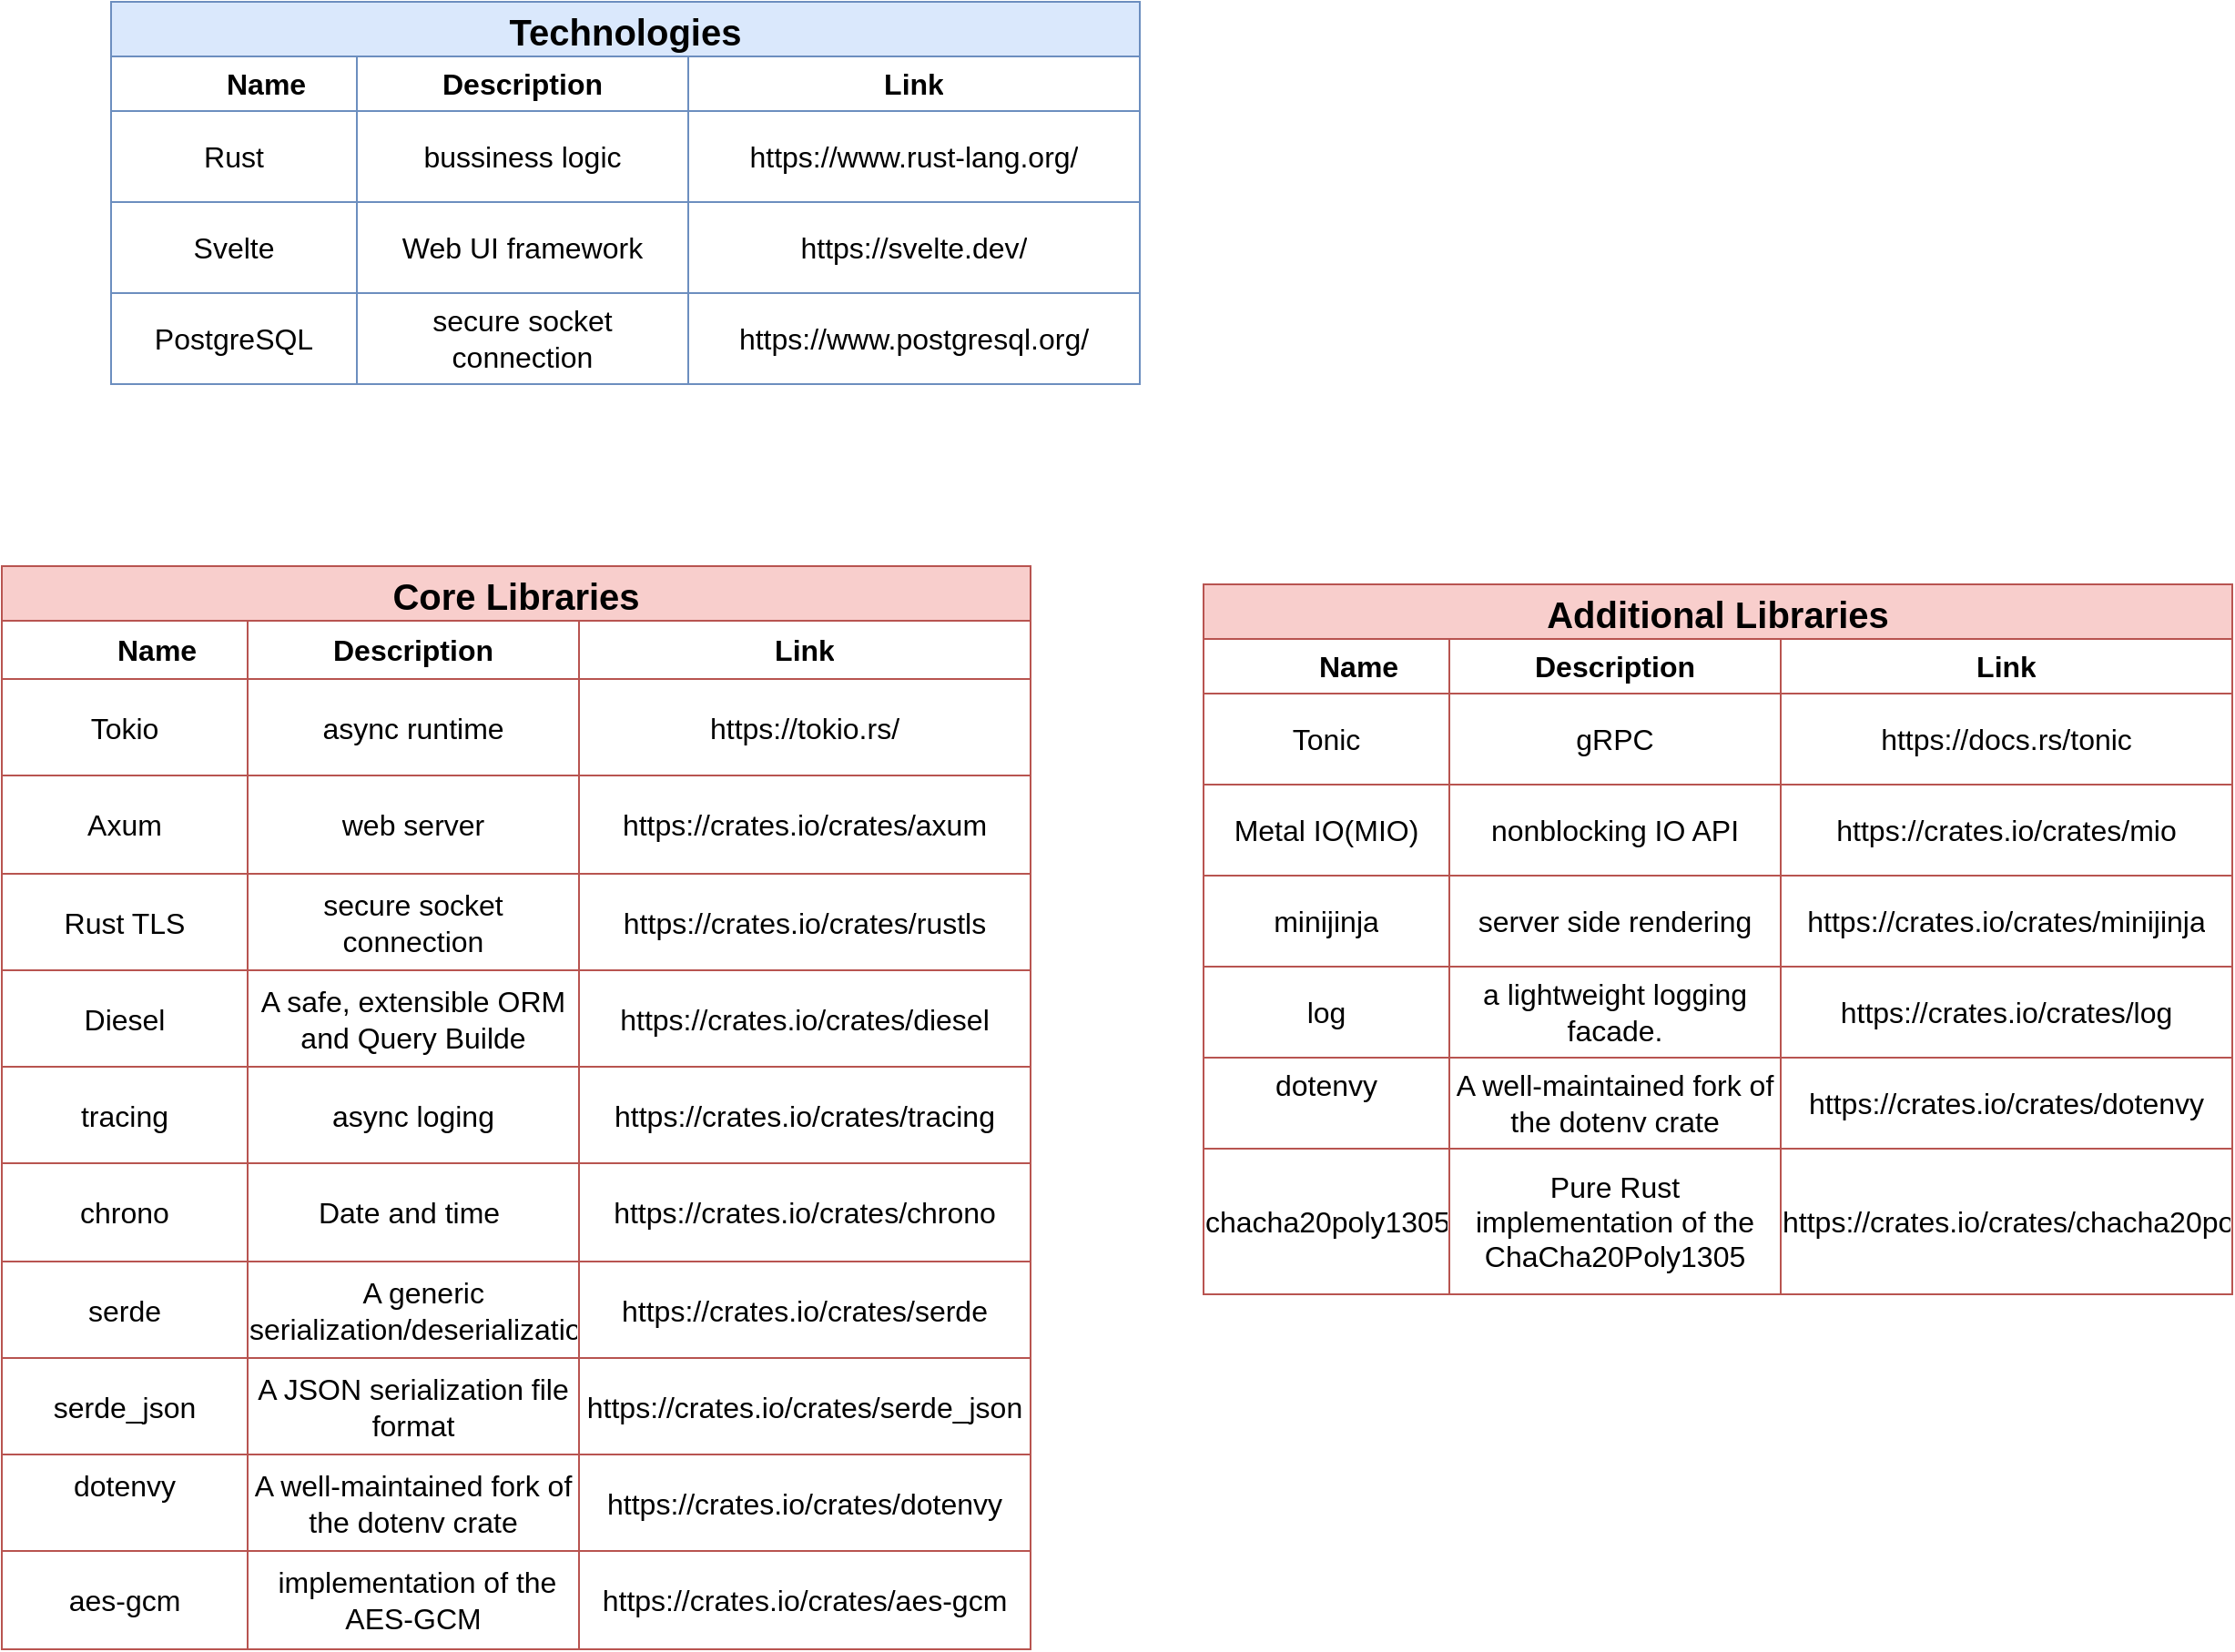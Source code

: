 <mxfile version="24.7.17">
  <diagram name="Page-1" id="006dorDLXeMMCW9NQxkb">
    <mxGraphModel dx="1238" dy="828" grid="1" gridSize="10" guides="1" tooltips="1" connect="1" arrows="1" fold="1" page="1" pageScale="1" pageWidth="827" pageHeight="1169" math="0" shadow="0">
      <root>
        <mxCell id="0" />
        <mxCell id="1" parent="0" />
        <mxCell id="2-FXVYfqP4EHlX_KdQg7-1" value="Core Libraries" style="shape=table;startSize=30;container=1;collapsible=0;childLayout=tableLayout;strokeColor=#b85450;fontSize=20;fontStyle=1;fillColor=#f8cecc;" parent="1" vertex="1">
          <mxGeometry x="60" y="370" width="565" height="595" as="geometry" />
        </mxCell>
        <mxCell id="2-FXVYfqP4EHlX_KdQg7-2" value="" style="shape=tableRow;horizontal=0;startSize=0;swimlaneHead=0;swimlaneBody=0;strokeColor=inherit;top=0;left=0;bottom=0;right=0;collapsible=0;dropTarget=0;fillColor=none;points=[[0,0.5],[1,0.5]];portConstraint=eastwest;fontSize=16;" parent="2-FXVYfqP4EHlX_KdQg7-1" vertex="1">
          <mxGeometry y="30" width="565" height="32" as="geometry" />
        </mxCell>
        <mxCell id="2-FXVYfqP4EHlX_KdQg7-3" value="&lt;span style=&quot;white-space: pre;&quot;&gt;&#x9;&lt;/span&gt;Name" style="shape=partialRectangle;html=1;whiteSpace=wrap;connectable=0;strokeColor=inherit;overflow=hidden;fillColor=none;top=0;left=0;bottom=0;right=0;pointerEvents=1;fontSize=16;fontStyle=1" parent="2-FXVYfqP4EHlX_KdQg7-2" vertex="1">
          <mxGeometry width="135" height="32" as="geometry">
            <mxRectangle width="135" height="32" as="alternateBounds" />
          </mxGeometry>
        </mxCell>
        <mxCell id="2-FXVYfqP4EHlX_KdQg7-4" value="Description" style="shape=partialRectangle;html=1;whiteSpace=wrap;connectable=0;strokeColor=inherit;overflow=hidden;fillColor=none;top=0;left=0;bottom=0;right=0;pointerEvents=1;fontSize=16;fontStyle=1" parent="2-FXVYfqP4EHlX_KdQg7-2" vertex="1">
          <mxGeometry x="135" width="182" height="32" as="geometry">
            <mxRectangle width="182" height="32" as="alternateBounds" />
          </mxGeometry>
        </mxCell>
        <mxCell id="2-FXVYfqP4EHlX_KdQg7-5" value="Link" style="shape=partialRectangle;html=1;whiteSpace=wrap;connectable=0;strokeColor=inherit;overflow=hidden;fillColor=none;top=0;left=0;bottom=0;right=0;pointerEvents=1;fontSize=16;fontStyle=1" parent="2-FXVYfqP4EHlX_KdQg7-2" vertex="1">
          <mxGeometry x="317" width="248" height="32" as="geometry">
            <mxRectangle width="248" height="32" as="alternateBounds" />
          </mxGeometry>
        </mxCell>
        <mxCell id="2-FXVYfqP4EHlX_KdQg7-6" value="" style="shape=tableRow;horizontal=0;startSize=0;swimlaneHead=0;swimlaneBody=0;strokeColor=inherit;top=0;left=0;bottom=0;right=0;collapsible=0;dropTarget=0;fillColor=none;points=[[0,0.5],[1,0.5]];portConstraint=eastwest;fontSize=16;" parent="2-FXVYfqP4EHlX_KdQg7-1" vertex="1">
          <mxGeometry y="62" width="565" height="53" as="geometry" />
        </mxCell>
        <mxCell id="2-FXVYfqP4EHlX_KdQg7-7" value="Tokio" style="shape=partialRectangle;html=1;whiteSpace=wrap;connectable=0;strokeColor=inherit;overflow=hidden;fillColor=none;top=0;left=0;bottom=0;right=0;pointerEvents=1;fontSize=16;" parent="2-FXVYfqP4EHlX_KdQg7-6" vertex="1">
          <mxGeometry width="135" height="53" as="geometry">
            <mxRectangle width="135" height="53" as="alternateBounds" />
          </mxGeometry>
        </mxCell>
        <mxCell id="2-FXVYfqP4EHlX_KdQg7-8" value="async runtime" style="shape=partialRectangle;html=1;whiteSpace=wrap;connectable=0;strokeColor=inherit;overflow=hidden;fillColor=none;top=0;left=0;bottom=0;right=0;pointerEvents=1;fontSize=16;" parent="2-FXVYfqP4EHlX_KdQg7-6" vertex="1">
          <mxGeometry x="135" width="182" height="53" as="geometry">
            <mxRectangle width="182" height="53" as="alternateBounds" />
          </mxGeometry>
        </mxCell>
        <mxCell id="2-FXVYfqP4EHlX_KdQg7-9" value="https://tokio.rs/" style="shape=partialRectangle;html=1;whiteSpace=wrap;connectable=0;strokeColor=inherit;overflow=hidden;fillColor=none;top=0;left=0;bottom=0;right=0;pointerEvents=1;fontSize=16;" parent="2-FXVYfqP4EHlX_KdQg7-6" vertex="1">
          <mxGeometry x="317" width="248" height="53" as="geometry">
            <mxRectangle width="248" height="53" as="alternateBounds" />
          </mxGeometry>
        </mxCell>
        <mxCell id="2-FXVYfqP4EHlX_KdQg7-10" value="" style="shape=tableRow;horizontal=0;startSize=0;swimlaneHead=0;swimlaneBody=0;strokeColor=inherit;top=0;left=0;bottom=0;right=0;collapsible=0;dropTarget=0;fillColor=none;points=[[0,0.5],[1,0.5]];portConstraint=eastwest;fontSize=16;" parent="2-FXVYfqP4EHlX_KdQg7-1" vertex="1">
          <mxGeometry y="115" width="565" height="54" as="geometry" />
        </mxCell>
        <mxCell id="2-FXVYfqP4EHlX_KdQg7-11" value="Axum" style="shape=partialRectangle;html=1;whiteSpace=wrap;connectable=0;strokeColor=inherit;overflow=hidden;fillColor=none;top=0;left=0;bottom=0;right=0;pointerEvents=1;fontSize=16;" parent="2-FXVYfqP4EHlX_KdQg7-10" vertex="1">
          <mxGeometry width="135" height="54" as="geometry">
            <mxRectangle width="135" height="54" as="alternateBounds" />
          </mxGeometry>
        </mxCell>
        <mxCell id="2-FXVYfqP4EHlX_KdQg7-12" value="web server" style="shape=partialRectangle;html=1;whiteSpace=wrap;connectable=0;strokeColor=inherit;overflow=hidden;fillColor=none;top=0;left=0;bottom=0;right=0;pointerEvents=1;fontSize=16;" parent="2-FXVYfqP4EHlX_KdQg7-10" vertex="1">
          <mxGeometry x="135" width="182" height="54" as="geometry">
            <mxRectangle width="182" height="54" as="alternateBounds" />
          </mxGeometry>
        </mxCell>
        <mxCell id="2-FXVYfqP4EHlX_KdQg7-13" value="https://crates.io/crates/axum" style="shape=partialRectangle;html=1;whiteSpace=wrap;connectable=0;strokeColor=inherit;overflow=hidden;fillColor=none;top=0;left=0;bottom=0;right=0;pointerEvents=1;fontSize=16;" parent="2-FXVYfqP4EHlX_KdQg7-10" vertex="1">
          <mxGeometry x="317" width="248" height="54" as="geometry">
            <mxRectangle width="248" height="54" as="alternateBounds" />
          </mxGeometry>
        </mxCell>
        <mxCell id="2-FXVYfqP4EHlX_KdQg7-14" value="" style="shape=tableRow;horizontal=0;startSize=0;swimlaneHead=0;swimlaneBody=0;strokeColor=inherit;top=0;left=0;bottom=0;right=0;collapsible=0;dropTarget=0;fillColor=none;points=[[0,0.5],[1,0.5]];portConstraint=eastwest;fontSize=16;" parent="2-FXVYfqP4EHlX_KdQg7-1" vertex="1">
          <mxGeometry y="169" width="565" height="53" as="geometry" />
        </mxCell>
        <mxCell id="2-FXVYfqP4EHlX_KdQg7-15" value="Rust TLS" style="shape=partialRectangle;html=1;whiteSpace=wrap;connectable=0;strokeColor=inherit;overflow=hidden;fillColor=none;top=0;left=0;bottom=0;right=0;pointerEvents=1;fontSize=16;" parent="2-FXVYfqP4EHlX_KdQg7-14" vertex="1">
          <mxGeometry width="135" height="53" as="geometry">
            <mxRectangle width="135" height="53" as="alternateBounds" />
          </mxGeometry>
        </mxCell>
        <mxCell id="2-FXVYfqP4EHlX_KdQg7-16" value="secure socket connection" style="shape=partialRectangle;html=1;whiteSpace=wrap;connectable=0;strokeColor=inherit;overflow=hidden;fillColor=none;top=0;left=0;bottom=0;right=0;pointerEvents=1;fontSize=16;" parent="2-FXVYfqP4EHlX_KdQg7-14" vertex="1">
          <mxGeometry x="135" width="182" height="53" as="geometry">
            <mxRectangle width="182" height="53" as="alternateBounds" />
          </mxGeometry>
        </mxCell>
        <mxCell id="2-FXVYfqP4EHlX_KdQg7-17" value="https://crates.io/crates/rustls" style="shape=partialRectangle;html=1;whiteSpace=wrap;connectable=0;strokeColor=inherit;overflow=hidden;fillColor=none;top=0;left=0;bottom=0;right=0;pointerEvents=1;fontSize=16;" parent="2-FXVYfqP4EHlX_KdQg7-14" vertex="1">
          <mxGeometry x="317" width="248" height="53" as="geometry">
            <mxRectangle width="248" height="53" as="alternateBounds" />
          </mxGeometry>
        </mxCell>
        <mxCell id="2-FXVYfqP4EHlX_KdQg7-18" value="" style="shape=tableRow;horizontal=0;startSize=0;swimlaneHead=0;swimlaneBody=0;strokeColor=inherit;top=0;left=0;bottom=0;right=0;collapsible=0;dropTarget=0;fillColor=none;points=[[0,0.5],[1,0.5]];portConstraint=eastwest;fontSize=16;" parent="2-FXVYfqP4EHlX_KdQg7-1" vertex="1">
          <mxGeometry y="222" width="565" height="53" as="geometry" />
        </mxCell>
        <mxCell id="2-FXVYfqP4EHlX_KdQg7-19" value="Diesel" style="shape=partialRectangle;html=1;whiteSpace=wrap;connectable=0;strokeColor=inherit;overflow=hidden;fillColor=none;top=0;left=0;bottom=0;right=0;pointerEvents=1;fontSize=16;" parent="2-FXVYfqP4EHlX_KdQg7-18" vertex="1">
          <mxGeometry width="135" height="53" as="geometry">
            <mxRectangle width="135" height="53" as="alternateBounds" />
          </mxGeometry>
        </mxCell>
        <mxCell id="2-FXVYfqP4EHlX_KdQg7-20" value="A safe, extensible ORM and Query Builde" style="shape=partialRectangle;html=1;whiteSpace=wrap;connectable=0;strokeColor=inherit;overflow=hidden;fillColor=none;top=0;left=0;bottom=0;right=0;pointerEvents=1;fontSize=16;" parent="2-FXVYfqP4EHlX_KdQg7-18" vertex="1">
          <mxGeometry x="135" width="182" height="53" as="geometry">
            <mxRectangle width="182" height="53" as="alternateBounds" />
          </mxGeometry>
        </mxCell>
        <mxCell id="2-FXVYfqP4EHlX_KdQg7-21" value="https://crates.io/crates/diesel" style="shape=partialRectangle;html=1;whiteSpace=wrap;connectable=0;strokeColor=inherit;overflow=hidden;fillColor=none;top=0;left=0;bottom=0;right=0;pointerEvents=1;fontSize=16;" parent="2-FXVYfqP4EHlX_KdQg7-18" vertex="1">
          <mxGeometry x="317" width="248" height="53" as="geometry">
            <mxRectangle width="248" height="53" as="alternateBounds" />
          </mxGeometry>
        </mxCell>
        <mxCell id="2-FXVYfqP4EHlX_KdQg7-22" value="" style="shape=tableRow;horizontal=0;startSize=0;swimlaneHead=0;swimlaneBody=0;strokeColor=inherit;top=0;left=0;bottom=0;right=0;collapsible=0;dropTarget=0;fillColor=none;points=[[0,0.5],[1,0.5]];portConstraint=eastwest;fontSize=16;" parent="2-FXVYfqP4EHlX_KdQg7-1" vertex="1">
          <mxGeometry y="275" width="565" height="53" as="geometry" />
        </mxCell>
        <mxCell id="2-FXVYfqP4EHlX_KdQg7-23" value="&lt;span class=&quot;hljs-attr&quot;&gt;tracing&lt;/span&gt;" style="shape=partialRectangle;html=1;whiteSpace=wrap;connectable=0;strokeColor=inherit;overflow=hidden;fillColor=none;top=0;left=0;bottom=0;right=0;pointerEvents=1;fontSize=16;" parent="2-FXVYfqP4EHlX_KdQg7-22" vertex="1">
          <mxGeometry width="135" height="53" as="geometry">
            <mxRectangle width="135" height="53" as="alternateBounds" />
          </mxGeometry>
        </mxCell>
        <mxCell id="2-FXVYfqP4EHlX_KdQg7-24" value="async loging" style="shape=partialRectangle;html=1;whiteSpace=wrap;connectable=0;strokeColor=inherit;overflow=hidden;fillColor=none;top=0;left=0;bottom=0;right=0;pointerEvents=1;fontSize=16;" parent="2-FXVYfqP4EHlX_KdQg7-22" vertex="1">
          <mxGeometry x="135" width="182" height="53" as="geometry">
            <mxRectangle width="182" height="53" as="alternateBounds" />
          </mxGeometry>
        </mxCell>
        <mxCell id="2-FXVYfqP4EHlX_KdQg7-25" value="https://crates.io/crates/tracing" style="shape=partialRectangle;html=1;whiteSpace=wrap;connectable=0;strokeColor=inherit;overflow=hidden;fillColor=none;top=0;left=0;bottom=0;right=0;pointerEvents=1;fontSize=16;" parent="2-FXVYfqP4EHlX_KdQg7-22" vertex="1">
          <mxGeometry x="317" width="248" height="53" as="geometry">
            <mxRectangle width="248" height="53" as="alternateBounds" />
          </mxGeometry>
        </mxCell>
        <mxCell id="2-FXVYfqP4EHlX_KdQg7-26" value="" style="shape=tableRow;horizontal=0;startSize=0;swimlaneHead=0;swimlaneBody=0;strokeColor=inherit;top=0;left=0;bottom=0;right=0;collapsible=0;dropTarget=0;fillColor=none;points=[[0,0.5],[1,0.5]];portConstraint=eastwest;fontSize=16;" parent="2-FXVYfqP4EHlX_KdQg7-1" vertex="1">
          <mxGeometry y="328" width="565" height="54" as="geometry" />
        </mxCell>
        <mxCell id="2-FXVYfqP4EHlX_KdQg7-27" value="chrono" style="shape=partialRectangle;html=1;whiteSpace=wrap;connectable=0;strokeColor=inherit;overflow=hidden;fillColor=none;top=0;left=0;bottom=0;right=0;pointerEvents=1;fontSize=16;" parent="2-FXVYfqP4EHlX_KdQg7-26" vertex="1">
          <mxGeometry width="135" height="54" as="geometry">
            <mxRectangle width="135" height="54" as="alternateBounds" />
          </mxGeometry>
        </mxCell>
        <mxCell id="2-FXVYfqP4EHlX_KdQg7-28" value="Date and time&amp;nbsp;" style="shape=partialRectangle;html=1;whiteSpace=wrap;connectable=0;strokeColor=inherit;overflow=hidden;fillColor=none;top=0;left=0;bottom=0;right=0;pointerEvents=1;fontSize=16;" parent="2-FXVYfqP4EHlX_KdQg7-26" vertex="1">
          <mxGeometry x="135" width="182" height="54" as="geometry">
            <mxRectangle width="182" height="54" as="alternateBounds" />
          </mxGeometry>
        </mxCell>
        <mxCell id="2-FXVYfqP4EHlX_KdQg7-29" value="https://crates.io/crates/chrono" style="shape=partialRectangle;html=1;whiteSpace=wrap;connectable=0;strokeColor=inherit;overflow=hidden;fillColor=none;top=0;left=0;bottom=0;right=0;pointerEvents=1;fontSize=16;" parent="2-FXVYfqP4EHlX_KdQg7-26" vertex="1">
          <mxGeometry x="317" width="248" height="54" as="geometry">
            <mxRectangle width="248" height="54" as="alternateBounds" />
          </mxGeometry>
        </mxCell>
        <mxCell id="2-FXVYfqP4EHlX_KdQg7-30" value="" style="shape=tableRow;horizontal=0;startSize=0;swimlaneHead=0;swimlaneBody=0;strokeColor=inherit;top=0;left=0;bottom=0;right=0;collapsible=0;dropTarget=0;fillColor=none;points=[[0,0.5],[1,0.5]];portConstraint=eastwest;fontSize=16;" parent="2-FXVYfqP4EHlX_KdQg7-1" vertex="1">
          <mxGeometry y="382" width="565" height="53" as="geometry" />
        </mxCell>
        <mxCell id="2-FXVYfqP4EHlX_KdQg7-31" value="serde" style="shape=partialRectangle;html=1;whiteSpace=wrap;connectable=0;strokeColor=inherit;overflow=hidden;fillColor=none;top=0;left=0;bottom=0;right=0;pointerEvents=1;fontSize=16;" parent="2-FXVYfqP4EHlX_KdQg7-30" vertex="1">
          <mxGeometry width="135" height="53" as="geometry">
            <mxRectangle width="135" height="53" as="alternateBounds" />
          </mxGeometry>
        </mxCell>
        <mxCell id="2-FXVYfqP4EHlX_KdQg7-32" value="A generic serialization/deserialization" style="shape=partialRectangle;html=1;whiteSpace=wrap;connectable=0;strokeColor=inherit;overflow=hidden;fillColor=none;top=0;left=0;bottom=0;right=0;pointerEvents=1;fontSize=16;" parent="2-FXVYfqP4EHlX_KdQg7-30" vertex="1">
          <mxGeometry x="135" width="182" height="53" as="geometry">
            <mxRectangle width="182" height="53" as="alternateBounds" />
          </mxGeometry>
        </mxCell>
        <mxCell id="2-FXVYfqP4EHlX_KdQg7-33" value="https://crates.io/crates/serde" style="shape=partialRectangle;html=1;whiteSpace=wrap;connectable=0;strokeColor=inherit;overflow=hidden;fillColor=none;top=0;left=0;bottom=0;right=0;pointerEvents=1;fontSize=16;" parent="2-FXVYfqP4EHlX_KdQg7-30" vertex="1">
          <mxGeometry x="317" width="248" height="53" as="geometry">
            <mxRectangle width="248" height="53" as="alternateBounds" />
          </mxGeometry>
        </mxCell>
        <mxCell id="2-FXVYfqP4EHlX_KdQg7-34" value="" style="shape=tableRow;horizontal=0;startSize=0;swimlaneHead=0;swimlaneBody=0;strokeColor=inherit;top=0;left=0;bottom=0;right=0;collapsible=0;dropTarget=0;fillColor=none;points=[[0,0.5],[1,0.5]];portConstraint=eastwest;fontSize=16;" parent="2-FXVYfqP4EHlX_KdQg7-1" vertex="1">
          <mxGeometry y="435" width="565" height="53" as="geometry" />
        </mxCell>
        <mxCell id="2-FXVYfqP4EHlX_KdQg7-35" value="serde_json" style="shape=partialRectangle;html=1;whiteSpace=wrap;connectable=0;strokeColor=inherit;overflow=hidden;fillColor=none;top=0;left=0;bottom=0;right=0;pointerEvents=1;fontSize=16;" parent="2-FXVYfqP4EHlX_KdQg7-34" vertex="1">
          <mxGeometry width="135" height="53" as="geometry">
            <mxRectangle width="135" height="53" as="alternateBounds" />
          </mxGeometry>
        </mxCell>
        <mxCell id="2-FXVYfqP4EHlX_KdQg7-36" value="A JSON serialization file format" style="shape=partialRectangle;html=1;whiteSpace=wrap;connectable=0;strokeColor=inherit;overflow=hidden;fillColor=none;top=0;left=0;bottom=0;right=0;pointerEvents=1;fontSize=16;" parent="2-FXVYfqP4EHlX_KdQg7-34" vertex="1">
          <mxGeometry x="135" width="182" height="53" as="geometry">
            <mxRectangle width="182" height="53" as="alternateBounds" />
          </mxGeometry>
        </mxCell>
        <mxCell id="2-FXVYfqP4EHlX_KdQg7-37" value="https://crates.io/crates/serde_json" style="shape=partialRectangle;html=1;whiteSpace=wrap;connectable=0;strokeColor=inherit;overflow=hidden;fillColor=none;top=0;left=0;bottom=0;right=0;pointerEvents=1;fontSize=16;" parent="2-FXVYfqP4EHlX_KdQg7-34" vertex="1">
          <mxGeometry x="317" width="248" height="53" as="geometry">
            <mxRectangle width="248" height="53" as="alternateBounds" />
          </mxGeometry>
        </mxCell>
        <mxCell id="2-FXVYfqP4EHlX_KdQg7-38" value="" style="shape=tableRow;horizontal=0;startSize=0;swimlaneHead=0;swimlaneBody=0;strokeColor=inherit;top=0;left=0;bottom=0;right=0;collapsible=0;dropTarget=0;fillColor=none;points=[[0,0.5],[1,0.5]];portConstraint=eastwest;fontSize=16;" parent="2-FXVYfqP4EHlX_KdQg7-1" vertex="1">
          <mxGeometry y="488" width="565" height="53" as="geometry" />
        </mxCell>
        <mxCell id="2-FXVYfqP4EHlX_KdQg7-39" value="&lt;div&gt;dotenvy&lt;/div&gt;&lt;div&gt;&lt;br&gt;&lt;/div&gt;" style="shape=partialRectangle;html=1;whiteSpace=wrap;connectable=0;strokeColor=inherit;overflow=hidden;fillColor=none;top=0;left=0;bottom=0;right=0;pointerEvents=1;fontSize=16;" parent="2-FXVYfqP4EHlX_KdQg7-38" vertex="1">
          <mxGeometry width="135" height="53" as="geometry">
            <mxRectangle width="135" height="53" as="alternateBounds" />
          </mxGeometry>
        </mxCell>
        <mxCell id="2-FXVYfqP4EHlX_KdQg7-40" value="A well-maintained fork of the dotenv crate" style="shape=partialRectangle;html=1;whiteSpace=wrap;connectable=0;strokeColor=inherit;overflow=hidden;fillColor=none;top=0;left=0;bottom=0;right=0;pointerEvents=1;fontSize=16;" parent="2-FXVYfqP4EHlX_KdQg7-38" vertex="1">
          <mxGeometry x="135" width="182" height="53" as="geometry">
            <mxRectangle width="182" height="53" as="alternateBounds" />
          </mxGeometry>
        </mxCell>
        <mxCell id="2-FXVYfqP4EHlX_KdQg7-41" value="https://crates.io/crates/dotenvy" style="shape=partialRectangle;html=1;whiteSpace=wrap;connectable=0;strokeColor=inherit;overflow=hidden;fillColor=none;top=0;left=0;bottom=0;right=0;pointerEvents=1;fontSize=16;" parent="2-FXVYfqP4EHlX_KdQg7-38" vertex="1">
          <mxGeometry x="317" width="248" height="53" as="geometry">
            <mxRectangle width="248" height="53" as="alternateBounds" />
          </mxGeometry>
        </mxCell>
        <mxCell id="2-FXVYfqP4EHlX_KdQg7-42" value="" style="shape=tableRow;horizontal=0;startSize=0;swimlaneHead=0;swimlaneBody=0;strokeColor=inherit;top=0;left=0;bottom=0;right=0;collapsible=0;dropTarget=0;fillColor=none;points=[[0,0.5],[1,0.5]];portConstraint=eastwest;fontSize=16;" parent="2-FXVYfqP4EHlX_KdQg7-1" vertex="1">
          <mxGeometry y="541" width="565" height="54" as="geometry" />
        </mxCell>
        <mxCell id="2-FXVYfqP4EHlX_KdQg7-43" value="&lt;div&gt;aes-gcm&lt;br&gt;&lt;/div&gt;" style="shape=partialRectangle;html=1;whiteSpace=wrap;connectable=0;strokeColor=inherit;overflow=hidden;fillColor=none;top=0;left=0;bottom=0;right=0;pointerEvents=1;fontSize=16;" parent="2-FXVYfqP4EHlX_KdQg7-42" vertex="1">
          <mxGeometry width="135" height="54" as="geometry">
            <mxRectangle width="135" height="54" as="alternateBounds" />
          </mxGeometry>
        </mxCell>
        <mxCell id="2-FXVYfqP4EHlX_KdQg7-44" value="&amp;nbsp;implementation of the AES-GCM" style="shape=partialRectangle;html=1;whiteSpace=wrap;connectable=0;strokeColor=inherit;overflow=hidden;fillColor=none;top=0;left=0;bottom=0;right=0;pointerEvents=1;fontSize=16;" parent="2-FXVYfqP4EHlX_KdQg7-42" vertex="1">
          <mxGeometry x="135" width="182" height="54" as="geometry">
            <mxRectangle width="182" height="54" as="alternateBounds" />
          </mxGeometry>
        </mxCell>
        <mxCell id="2-FXVYfqP4EHlX_KdQg7-45" value="https://crates.io/crates/aes-gcm" style="shape=partialRectangle;html=1;whiteSpace=wrap;connectable=0;strokeColor=inherit;overflow=hidden;fillColor=none;top=0;left=0;bottom=0;right=0;pointerEvents=1;fontSize=16;" parent="2-FXVYfqP4EHlX_KdQg7-42" vertex="1">
          <mxGeometry x="317" width="248" height="54" as="geometry">
            <mxRectangle width="248" height="54" as="alternateBounds" />
          </mxGeometry>
        </mxCell>
        <mxCell id="2-FXVYfqP4EHlX_KdQg7-46" value="Technologies" style="shape=table;startSize=30;container=1;collapsible=0;childLayout=tableLayout;strokeColor=#6c8ebf;fontSize=20;fontStyle=1;fillColor=#dae8fc;" parent="1" vertex="1">
          <mxGeometry x="120" y="60" width="565" height="210" as="geometry" />
        </mxCell>
        <mxCell id="2-FXVYfqP4EHlX_KdQg7-47" value="" style="shape=tableRow;horizontal=0;startSize=0;swimlaneHead=0;swimlaneBody=0;strokeColor=inherit;top=0;left=0;bottom=0;right=0;collapsible=0;dropTarget=0;fillColor=none;points=[[0,0.5],[1,0.5]];portConstraint=eastwest;fontSize=16;" parent="2-FXVYfqP4EHlX_KdQg7-46" vertex="1">
          <mxGeometry y="30" width="565" height="30" as="geometry" />
        </mxCell>
        <mxCell id="2-FXVYfqP4EHlX_KdQg7-48" value="&lt;span style=&quot;white-space: pre;&quot;&gt;&#x9;&lt;/span&gt;Name" style="shape=partialRectangle;html=1;whiteSpace=wrap;connectable=0;strokeColor=inherit;overflow=hidden;fillColor=none;top=0;left=0;bottom=0;right=0;pointerEvents=1;fontSize=16;fontStyle=1" parent="2-FXVYfqP4EHlX_KdQg7-47" vertex="1">
          <mxGeometry width="135" height="30" as="geometry">
            <mxRectangle width="135" height="30" as="alternateBounds" />
          </mxGeometry>
        </mxCell>
        <mxCell id="2-FXVYfqP4EHlX_KdQg7-49" value="Description" style="shape=partialRectangle;html=1;whiteSpace=wrap;connectable=0;strokeColor=inherit;overflow=hidden;fillColor=none;top=0;left=0;bottom=0;right=0;pointerEvents=1;fontSize=16;fontStyle=1" parent="2-FXVYfqP4EHlX_KdQg7-47" vertex="1">
          <mxGeometry x="135" width="182" height="30" as="geometry">
            <mxRectangle width="182" height="30" as="alternateBounds" />
          </mxGeometry>
        </mxCell>
        <mxCell id="2-FXVYfqP4EHlX_KdQg7-50" value="Link" style="shape=partialRectangle;html=1;whiteSpace=wrap;connectable=0;strokeColor=inherit;overflow=hidden;fillColor=none;top=0;left=0;bottom=0;right=0;pointerEvents=1;fontSize=16;fontStyle=1" parent="2-FXVYfqP4EHlX_KdQg7-47" vertex="1">
          <mxGeometry x="317" width="248" height="30" as="geometry">
            <mxRectangle width="248" height="30" as="alternateBounds" />
          </mxGeometry>
        </mxCell>
        <mxCell id="2-FXVYfqP4EHlX_KdQg7-51" value="" style="shape=tableRow;horizontal=0;startSize=0;swimlaneHead=0;swimlaneBody=0;strokeColor=inherit;top=0;left=0;bottom=0;right=0;collapsible=0;dropTarget=0;fillColor=none;points=[[0,0.5],[1,0.5]];portConstraint=eastwest;fontSize=16;" parent="2-FXVYfqP4EHlX_KdQg7-46" vertex="1">
          <mxGeometry y="60" width="565" height="50" as="geometry" />
        </mxCell>
        <mxCell id="2-FXVYfqP4EHlX_KdQg7-52" value="Rust" style="shape=partialRectangle;html=1;whiteSpace=wrap;connectable=0;strokeColor=inherit;overflow=hidden;fillColor=none;top=0;left=0;bottom=0;right=0;pointerEvents=1;fontSize=16;" parent="2-FXVYfqP4EHlX_KdQg7-51" vertex="1">
          <mxGeometry width="135" height="50" as="geometry">
            <mxRectangle width="135" height="50" as="alternateBounds" />
          </mxGeometry>
        </mxCell>
        <mxCell id="2-FXVYfqP4EHlX_KdQg7-53" value="bussiness logic" style="shape=partialRectangle;html=1;whiteSpace=wrap;connectable=0;strokeColor=inherit;overflow=hidden;fillColor=none;top=0;left=0;bottom=0;right=0;pointerEvents=1;fontSize=16;" parent="2-FXVYfqP4EHlX_KdQg7-51" vertex="1">
          <mxGeometry x="135" width="182" height="50" as="geometry">
            <mxRectangle width="182" height="50" as="alternateBounds" />
          </mxGeometry>
        </mxCell>
        <mxCell id="2-FXVYfqP4EHlX_KdQg7-54" value="https://www.rust-lang.org/" style="shape=partialRectangle;html=1;whiteSpace=wrap;connectable=0;strokeColor=inherit;overflow=hidden;fillColor=none;top=0;left=0;bottom=0;right=0;pointerEvents=1;fontSize=16;" parent="2-FXVYfqP4EHlX_KdQg7-51" vertex="1">
          <mxGeometry x="317" width="248" height="50" as="geometry">
            <mxRectangle width="248" height="50" as="alternateBounds" />
          </mxGeometry>
        </mxCell>
        <mxCell id="2-FXVYfqP4EHlX_KdQg7-55" value="" style="shape=tableRow;horizontal=0;startSize=0;swimlaneHead=0;swimlaneBody=0;strokeColor=inherit;top=0;left=0;bottom=0;right=0;collapsible=0;dropTarget=0;fillColor=none;points=[[0,0.5],[1,0.5]];portConstraint=eastwest;fontSize=16;" parent="2-FXVYfqP4EHlX_KdQg7-46" vertex="1">
          <mxGeometry y="110" width="565" height="50" as="geometry" />
        </mxCell>
        <mxCell id="2-FXVYfqP4EHlX_KdQg7-56" value="Svelte" style="shape=partialRectangle;html=1;whiteSpace=wrap;connectable=0;strokeColor=inherit;overflow=hidden;fillColor=none;top=0;left=0;bottom=0;right=0;pointerEvents=1;fontSize=16;" parent="2-FXVYfqP4EHlX_KdQg7-55" vertex="1">
          <mxGeometry width="135" height="50" as="geometry">
            <mxRectangle width="135" height="50" as="alternateBounds" />
          </mxGeometry>
        </mxCell>
        <mxCell id="2-FXVYfqP4EHlX_KdQg7-57" value="Web UI framework" style="shape=partialRectangle;html=1;whiteSpace=wrap;connectable=0;strokeColor=inherit;overflow=hidden;fillColor=none;top=0;left=0;bottom=0;right=0;pointerEvents=1;fontSize=16;" parent="2-FXVYfqP4EHlX_KdQg7-55" vertex="1">
          <mxGeometry x="135" width="182" height="50" as="geometry">
            <mxRectangle width="182" height="50" as="alternateBounds" />
          </mxGeometry>
        </mxCell>
        <mxCell id="2-FXVYfqP4EHlX_KdQg7-58" value="https://svelte.dev/" style="shape=partialRectangle;html=1;whiteSpace=wrap;connectable=0;strokeColor=inherit;overflow=hidden;fillColor=none;top=0;left=0;bottom=0;right=0;pointerEvents=1;fontSize=16;" parent="2-FXVYfqP4EHlX_KdQg7-55" vertex="1">
          <mxGeometry x="317" width="248" height="50" as="geometry">
            <mxRectangle width="248" height="50" as="alternateBounds" />
          </mxGeometry>
        </mxCell>
        <mxCell id="2-FXVYfqP4EHlX_KdQg7-59" value="" style="shape=tableRow;horizontal=0;startSize=0;swimlaneHead=0;swimlaneBody=0;strokeColor=inherit;top=0;left=0;bottom=0;right=0;collapsible=0;dropTarget=0;fillColor=none;points=[[0,0.5],[1,0.5]];portConstraint=eastwest;fontSize=16;" parent="2-FXVYfqP4EHlX_KdQg7-46" vertex="1">
          <mxGeometry y="160" width="565" height="50" as="geometry" />
        </mxCell>
        <mxCell id="2-FXVYfqP4EHlX_KdQg7-60" value="PostgreSQL" style="shape=partialRectangle;html=1;whiteSpace=wrap;connectable=0;strokeColor=inherit;overflow=hidden;fillColor=none;top=0;left=0;bottom=0;right=0;pointerEvents=1;fontSize=16;" parent="2-FXVYfqP4EHlX_KdQg7-59" vertex="1">
          <mxGeometry width="135" height="50" as="geometry">
            <mxRectangle width="135" height="50" as="alternateBounds" />
          </mxGeometry>
        </mxCell>
        <mxCell id="2-FXVYfqP4EHlX_KdQg7-61" value="secure socket connection" style="shape=partialRectangle;html=1;whiteSpace=wrap;connectable=0;strokeColor=inherit;overflow=hidden;fillColor=none;top=0;left=0;bottom=0;right=0;pointerEvents=1;fontSize=16;" parent="2-FXVYfqP4EHlX_KdQg7-59" vertex="1">
          <mxGeometry x="135" width="182" height="50" as="geometry">
            <mxRectangle width="182" height="50" as="alternateBounds" />
          </mxGeometry>
        </mxCell>
        <mxCell id="2-FXVYfqP4EHlX_KdQg7-62" value="https://www.postgresql.org/" style="shape=partialRectangle;html=1;whiteSpace=wrap;connectable=0;strokeColor=inherit;overflow=hidden;fillColor=none;top=0;left=0;bottom=0;right=0;pointerEvents=1;fontSize=16;" parent="2-FXVYfqP4EHlX_KdQg7-59" vertex="1">
          <mxGeometry x="317" width="248" height="50" as="geometry">
            <mxRectangle width="248" height="50" as="alternateBounds" />
          </mxGeometry>
        </mxCell>
        <mxCell id="2-FXVYfqP4EHlX_KdQg7-63" value="Additional Libraries" style="shape=table;startSize=30;container=1;collapsible=0;childLayout=tableLayout;strokeColor=#b85450;fontSize=20;fontStyle=1;fillColor=#f8cecc;" parent="1" vertex="1">
          <mxGeometry x="720" y="380" width="565" height="390" as="geometry" />
        </mxCell>
        <mxCell id="2-FXVYfqP4EHlX_KdQg7-64" value="" style="shape=tableRow;horizontal=0;startSize=0;swimlaneHead=0;swimlaneBody=0;strokeColor=inherit;top=0;left=0;bottom=0;right=0;collapsible=0;dropTarget=0;fillColor=none;points=[[0,0.5],[1,0.5]];portConstraint=eastwest;fontSize=16;" parent="2-FXVYfqP4EHlX_KdQg7-63" vertex="1">
          <mxGeometry y="30" width="565" height="30" as="geometry" />
        </mxCell>
        <mxCell id="2-FXVYfqP4EHlX_KdQg7-65" value="&lt;span style=&quot;white-space: pre;&quot;&gt;&#x9;&lt;/span&gt;Name" style="shape=partialRectangle;html=1;whiteSpace=wrap;connectable=0;strokeColor=inherit;overflow=hidden;fillColor=none;top=0;left=0;bottom=0;right=0;pointerEvents=1;fontSize=16;fontStyle=1" parent="2-FXVYfqP4EHlX_KdQg7-64" vertex="1">
          <mxGeometry width="135" height="30" as="geometry">
            <mxRectangle width="135" height="30" as="alternateBounds" />
          </mxGeometry>
        </mxCell>
        <mxCell id="2-FXVYfqP4EHlX_KdQg7-66" value="Description" style="shape=partialRectangle;html=1;whiteSpace=wrap;connectable=0;strokeColor=inherit;overflow=hidden;fillColor=none;top=0;left=0;bottom=0;right=0;pointerEvents=1;fontSize=16;fontStyle=1" parent="2-FXVYfqP4EHlX_KdQg7-64" vertex="1">
          <mxGeometry x="135" width="182" height="30" as="geometry">
            <mxRectangle width="182" height="30" as="alternateBounds" />
          </mxGeometry>
        </mxCell>
        <mxCell id="2-FXVYfqP4EHlX_KdQg7-67" value="Link" style="shape=partialRectangle;html=1;whiteSpace=wrap;connectable=0;strokeColor=inherit;overflow=hidden;fillColor=none;top=0;left=0;bottom=0;right=0;pointerEvents=1;fontSize=16;fontStyle=1" parent="2-FXVYfqP4EHlX_KdQg7-64" vertex="1">
          <mxGeometry x="317" width="248" height="30" as="geometry">
            <mxRectangle width="248" height="30" as="alternateBounds" />
          </mxGeometry>
        </mxCell>
        <mxCell id="2-FXVYfqP4EHlX_KdQg7-68" value="" style="shape=tableRow;horizontal=0;startSize=0;swimlaneHead=0;swimlaneBody=0;strokeColor=inherit;top=0;left=0;bottom=0;right=0;collapsible=0;dropTarget=0;fillColor=none;points=[[0,0.5],[1,0.5]];portConstraint=eastwest;fontSize=16;" parent="2-FXVYfqP4EHlX_KdQg7-63" vertex="1">
          <mxGeometry y="60" width="565" height="50" as="geometry" />
        </mxCell>
        <mxCell id="2-FXVYfqP4EHlX_KdQg7-69" value="Tonic" style="shape=partialRectangle;html=1;whiteSpace=wrap;connectable=0;strokeColor=inherit;overflow=hidden;fillColor=none;top=0;left=0;bottom=0;right=0;pointerEvents=1;fontSize=16;" parent="2-FXVYfqP4EHlX_KdQg7-68" vertex="1">
          <mxGeometry width="135" height="50" as="geometry">
            <mxRectangle width="135" height="50" as="alternateBounds" />
          </mxGeometry>
        </mxCell>
        <mxCell id="2-FXVYfqP4EHlX_KdQg7-70" value="gRPC" style="shape=partialRectangle;html=1;whiteSpace=wrap;connectable=0;strokeColor=inherit;overflow=hidden;fillColor=none;top=0;left=0;bottom=0;right=0;pointerEvents=1;fontSize=16;" parent="2-FXVYfqP4EHlX_KdQg7-68" vertex="1">
          <mxGeometry x="135" width="182" height="50" as="geometry">
            <mxRectangle width="182" height="50" as="alternateBounds" />
          </mxGeometry>
        </mxCell>
        <mxCell id="2-FXVYfqP4EHlX_KdQg7-71" value="https://docs.rs/tonic" style="shape=partialRectangle;html=1;whiteSpace=wrap;connectable=0;strokeColor=inherit;overflow=hidden;fillColor=none;top=0;left=0;bottom=0;right=0;pointerEvents=1;fontSize=16;" parent="2-FXVYfqP4EHlX_KdQg7-68" vertex="1">
          <mxGeometry x="317" width="248" height="50" as="geometry">
            <mxRectangle width="248" height="50" as="alternateBounds" />
          </mxGeometry>
        </mxCell>
        <mxCell id="2-FXVYfqP4EHlX_KdQg7-72" value="" style="shape=tableRow;horizontal=0;startSize=0;swimlaneHead=0;swimlaneBody=0;strokeColor=inherit;top=0;left=0;bottom=0;right=0;collapsible=0;dropTarget=0;fillColor=none;points=[[0,0.5],[1,0.5]];portConstraint=eastwest;fontSize=16;" parent="2-FXVYfqP4EHlX_KdQg7-63" vertex="1">
          <mxGeometry y="110" width="565" height="50" as="geometry" />
        </mxCell>
        <mxCell id="2-FXVYfqP4EHlX_KdQg7-73" value="Metal IO(MIO)" style="shape=partialRectangle;html=1;whiteSpace=wrap;connectable=0;strokeColor=inherit;overflow=hidden;fillColor=none;top=0;left=0;bottom=0;right=0;pointerEvents=1;fontSize=16;" parent="2-FXVYfqP4EHlX_KdQg7-72" vertex="1">
          <mxGeometry width="135" height="50" as="geometry">
            <mxRectangle width="135" height="50" as="alternateBounds" />
          </mxGeometry>
        </mxCell>
        <mxCell id="2-FXVYfqP4EHlX_KdQg7-74" value="nonblocking IO API" style="shape=partialRectangle;html=1;whiteSpace=wrap;connectable=0;strokeColor=inherit;overflow=hidden;fillColor=none;top=0;left=0;bottom=0;right=0;pointerEvents=1;fontSize=16;" parent="2-FXVYfqP4EHlX_KdQg7-72" vertex="1">
          <mxGeometry x="135" width="182" height="50" as="geometry">
            <mxRectangle width="182" height="50" as="alternateBounds" />
          </mxGeometry>
        </mxCell>
        <mxCell id="2-FXVYfqP4EHlX_KdQg7-75" value="https://crates.io/crates/mio" style="shape=partialRectangle;html=1;whiteSpace=wrap;connectable=0;strokeColor=inherit;overflow=hidden;fillColor=none;top=0;left=0;bottom=0;right=0;pointerEvents=1;fontSize=16;" parent="2-FXVYfqP4EHlX_KdQg7-72" vertex="1">
          <mxGeometry x="317" width="248" height="50" as="geometry">
            <mxRectangle width="248" height="50" as="alternateBounds" />
          </mxGeometry>
        </mxCell>
        <mxCell id="2-FXVYfqP4EHlX_KdQg7-76" value="" style="shape=tableRow;horizontal=0;startSize=0;swimlaneHead=0;swimlaneBody=0;strokeColor=inherit;top=0;left=0;bottom=0;right=0;collapsible=0;dropTarget=0;fillColor=none;points=[[0,0.5],[1,0.5]];portConstraint=eastwest;fontSize=16;" parent="2-FXVYfqP4EHlX_KdQg7-63" vertex="1">
          <mxGeometry y="160" width="565" height="50" as="geometry" />
        </mxCell>
        <mxCell id="2-FXVYfqP4EHlX_KdQg7-77" value="minijinja" style="shape=partialRectangle;html=1;whiteSpace=wrap;connectable=0;strokeColor=inherit;overflow=hidden;fillColor=none;top=0;left=0;bottom=0;right=0;pointerEvents=1;fontSize=16;" parent="2-FXVYfqP4EHlX_KdQg7-76" vertex="1">
          <mxGeometry width="135" height="50" as="geometry">
            <mxRectangle width="135" height="50" as="alternateBounds" />
          </mxGeometry>
        </mxCell>
        <mxCell id="2-FXVYfqP4EHlX_KdQg7-78" value="server side rendering" style="shape=partialRectangle;html=1;whiteSpace=wrap;connectable=0;strokeColor=inherit;overflow=hidden;fillColor=none;top=0;left=0;bottom=0;right=0;pointerEvents=1;fontSize=16;" parent="2-FXVYfqP4EHlX_KdQg7-76" vertex="1">
          <mxGeometry x="135" width="182" height="50" as="geometry">
            <mxRectangle width="182" height="50" as="alternateBounds" />
          </mxGeometry>
        </mxCell>
        <mxCell id="2-FXVYfqP4EHlX_KdQg7-79" value="https://crates.io/crates/minijinja" style="shape=partialRectangle;html=1;whiteSpace=wrap;connectable=0;strokeColor=inherit;overflow=hidden;fillColor=none;top=0;left=0;bottom=0;right=0;pointerEvents=1;fontSize=16;" parent="2-FXVYfqP4EHlX_KdQg7-76" vertex="1">
          <mxGeometry x="317" width="248" height="50" as="geometry">
            <mxRectangle width="248" height="50" as="alternateBounds" />
          </mxGeometry>
        </mxCell>
        <mxCell id="2-FXVYfqP4EHlX_KdQg7-80" value="" style="shape=tableRow;horizontal=0;startSize=0;swimlaneHead=0;swimlaneBody=0;strokeColor=inherit;top=0;left=0;bottom=0;right=0;collapsible=0;dropTarget=0;fillColor=none;points=[[0,0.5],[1,0.5]];portConstraint=eastwest;fontSize=16;" parent="2-FXVYfqP4EHlX_KdQg7-63" vertex="1">
          <mxGeometry y="210" width="565" height="50" as="geometry" />
        </mxCell>
        <mxCell id="2-FXVYfqP4EHlX_KdQg7-81" value="&lt;span class=&quot;hljs-attr&quot;&gt;log&lt;/span&gt;" style="shape=partialRectangle;html=1;whiteSpace=wrap;connectable=0;strokeColor=inherit;overflow=hidden;fillColor=none;top=0;left=0;bottom=0;right=0;pointerEvents=1;fontSize=16;" parent="2-FXVYfqP4EHlX_KdQg7-80" vertex="1">
          <mxGeometry width="135" height="50" as="geometry">
            <mxRectangle width="135" height="50" as="alternateBounds" />
          </mxGeometry>
        </mxCell>
        <mxCell id="2-FXVYfqP4EHlX_KdQg7-82" value="a lightweight logging facade." style="shape=partialRectangle;html=1;whiteSpace=wrap;connectable=0;strokeColor=inherit;overflow=hidden;fillColor=none;top=0;left=0;bottom=0;right=0;pointerEvents=1;fontSize=16;" parent="2-FXVYfqP4EHlX_KdQg7-80" vertex="1">
          <mxGeometry x="135" width="182" height="50" as="geometry">
            <mxRectangle width="182" height="50" as="alternateBounds" />
          </mxGeometry>
        </mxCell>
        <mxCell id="2-FXVYfqP4EHlX_KdQg7-83" value="https://crates.io/crates/log" style="shape=partialRectangle;html=1;whiteSpace=wrap;connectable=0;strokeColor=inherit;overflow=hidden;fillColor=none;top=0;left=0;bottom=0;right=0;pointerEvents=1;fontSize=16;" parent="2-FXVYfqP4EHlX_KdQg7-80" vertex="1">
          <mxGeometry x="317" width="248" height="50" as="geometry">
            <mxRectangle width="248" height="50" as="alternateBounds" />
          </mxGeometry>
        </mxCell>
        <mxCell id="2-FXVYfqP4EHlX_KdQg7-84" value="" style="shape=tableRow;horizontal=0;startSize=0;swimlaneHead=0;swimlaneBody=0;strokeColor=inherit;top=0;left=0;bottom=0;right=0;collapsible=0;dropTarget=0;fillColor=none;points=[[0,0.5],[1,0.5]];portConstraint=eastwest;fontSize=16;" parent="2-FXVYfqP4EHlX_KdQg7-63" vertex="1">
          <mxGeometry y="260" width="565" height="50" as="geometry" />
        </mxCell>
        <mxCell id="2-FXVYfqP4EHlX_KdQg7-85" value="&lt;div&gt;dotenvy&lt;/div&gt;&lt;div&gt;&lt;br&gt;&lt;/div&gt;" style="shape=partialRectangle;html=1;whiteSpace=wrap;connectable=0;strokeColor=inherit;overflow=hidden;fillColor=none;top=0;left=0;bottom=0;right=0;pointerEvents=1;fontSize=16;" parent="2-FXVYfqP4EHlX_KdQg7-84" vertex="1">
          <mxGeometry width="135" height="50" as="geometry">
            <mxRectangle width="135" height="50" as="alternateBounds" />
          </mxGeometry>
        </mxCell>
        <mxCell id="2-FXVYfqP4EHlX_KdQg7-86" value="A well-maintained fork of the dotenv crate" style="shape=partialRectangle;html=1;whiteSpace=wrap;connectable=0;strokeColor=inherit;overflow=hidden;fillColor=none;top=0;left=0;bottom=0;right=0;pointerEvents=1;fontSize=16;" parent="2-FXVYfqP4EHlX_KdQg7-84" vertex="1">
          <mxGeometry x="135" width="182" height="50" as="geometry">
            <mxRectangle width="182" height="50" as="alternateBounds" />
          </mxGeometry>
        </mxCell>
        <mxCell id="2-FXVYfqP4EHlX_KdQg7-87" value="https://crates.io/crates/dotenvy" style="shape=partialRectangle;html=1;whiteSpace=wrap;connectable=0;strokeColor=inherit;overflow=hidden;fillColor=none;top=0;left=0;bottom=0;right=0;pointerEvents=1;fontSize=16;" parent="2-FXVYfqP4EHlX_KdQg7-84" vertex="1">
          <mxGeometry x="317" width="248" height="50" as="geometry">
            <mxRectangle width="248" height="50" as="alternateBounds" />
          </mxGeometry>
        </mxCell>
        <mxCell id="2-FXVYfqP4EHlX_KdQg7-88" value="" style="shape=tableRow;horizontal=0;startSize=0;swimlaneHead=0;swimlaneBody=0;strokeColor=inherit;top=0;left=0;bottom=0;right=0;collapsible=0;dropTarget=0;fillColor=none;points=[[0,0.5],[1,0.5]];portConstraint=eastwest;fontSize=16;" parent="2-FXVYfqP4EHlX_KdQg7-63" vertex="1">
          <mxGeometry y="310" width="565" height="80" as="geometry" />
        </mxCell>
        <mxCell id="2-FXVYfqP4EHlX_KdQg7-89" value="&lt;div&gt;chacha20poly1305&lt;br&gt;&lt;/div&gt;" style="shape=partialRectangle;html=1;whiteSpace=wrap;connectable=0;strokeColor=inherit;overflow=hidden;fillColor=none;top=0;left=0;bottom=0;right=0;pointerEvents=1;fontSize=16;" parent="2-FXVYfqP4EHlX_KdQg7-88" vertex="1">
          <mxGeometry width="135" height="80" as="geometry">
            <mxRectangle width="135" height="80" as="alternateBounds" />
          </mxGeometry>
        </mxCell>
        <mxCell id="2-FXVYfqP4EHlX_KdQg7-90" value="Pure Rust implementation of the ChaCha20Poly1305" style="shape=partialRectangle;html=1;whiteSpace=wrap;connectable=0;strokeColor=inherit;overflow=hidden;fillColor=none;top=0;left=0;bottom=0;right=0;pointerEvents=1;fontSize=16;" parent="2-FXVYfqP4EHlX_KdQg7-88" vertex="1">
          <mxGeometry x="135" width="182" height="80" as="geometry">
            <mxRectangle width="182" height="80" as="alternateBounds" />
          </mxGeometry>
        </mxCell>
        <mxCell id="2-FXVYfqP4EHlX_KdQg7-91" value="https://crates.io/crates/chacha20poly1305" style="shape=partialRectangle;html=1;whiteSpace=wrap;connectable=0;strokeColor=inherit;overflow=hidden;fillColor=none;top=0;left=0;bottom=0;right=0;pointerEvents=1;fontSize=16;" parent="2-FXVYfqP4EHlX_KdQg7-88" vertex="1">
          <mxGeometry x="317" width="248" height="80" as="geometry">
            <mxRectangle width="248" height="80" as="alternateBounds" />
          </mxGeometry>
        </mxCell>
      </root>
    </mxGraphModel>
  </diagram>
</mxfile>

